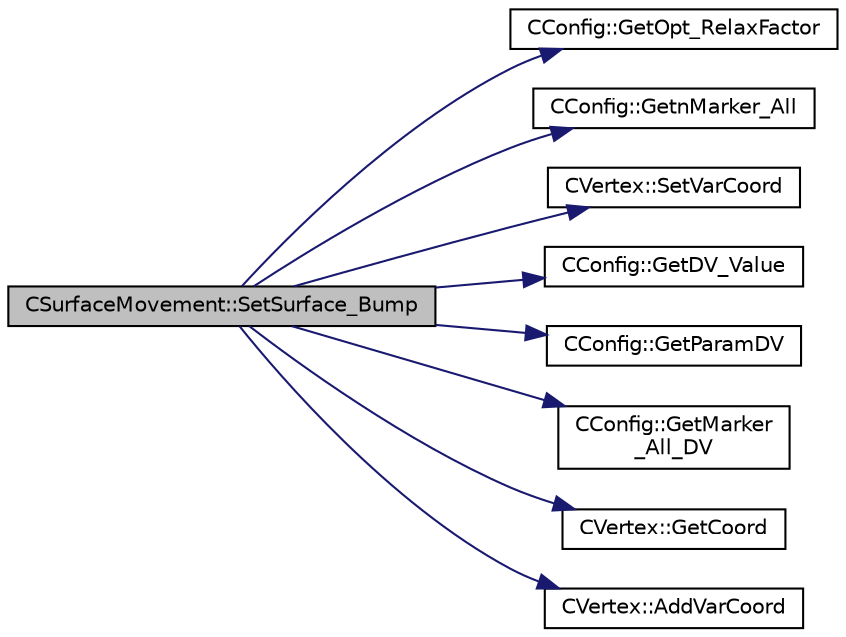 digraph "CSurfaceMovement::SetSurface_Bump"
{
  edge [fontname="Helvetica",fontsize="10",labelfontname="Helvetica",labelfontsize="10"];
  node [fontname="Helvetica",fontsize="10",shape=record];
  rankdir="LR";
  Node927 [label="CSurfaceMovement::SetSurface_Bump",height=0.2,width=0.4,color="black", fillcolor="grey75", style="filled", fontcolor="black"];
  Node927 -> Node928 [color="midnightblue",fontsize="10",style="solid",fontname="Helvetica"];
  Node928 [label="CConfig::GetOpt_RelaxFactor",height=0.2,width=0.4,color="black", fillcolor="white", style="filled",URL="$class_c_config.html#affef7bc6016955cb0cf49b3f774bc45a",tooltip="Get the scale factor for the line search. "];
  Node927 -> Node929 [color="midnightblue",fontsize="10",style="solid",fontname="Helvetica"];
  Node929 [label="CConfig::GetnMarker_All",height=0.2,width=0.4,color="black", fillcolor="white", style="filled",URL="$class_c_config.html#a300c4884edfc0c2acf395036439004f4",tooltip="Get the total number of boundary markers including send/receive domains. "];
  Node927 -> Node930 [color="midnightblue",fontsize="10",style="solid",fontname="Helvetica"];
  Node930 [label="CVertex::SetVarCoord",height=0.2,width=0.4,color="black", fillcolor="white", style="filled",URL="$class_c_vertex.html#a77faafc52f911c793851c71738fb85ba",tooltip="Set the value of the coordinate variation due to a surface modification. "];
  Node927 -> Node931 [color="midnightblue",fontsize="10",style="solid",fontname="Helvetica"];
  Node931 [label="CConfig::GetDV_Value",height=0.2,width=0.4,color="black", fillcolor="white", style="filled",URL="$class_c_config.html#ac50165b44d1c286c810585b89cd68f33",tooltip="Value of the design variable step, we use this value in design problems. "];
  Node927 -> Node932 [color="midnightblue",fontsize="10",style="solid",fontname="Helvetica"];
  Node932 [label="CConfig::GetParamDV",height=0.2,width=0.4,color="black", fillcolor="white", style="filled",URL="$class_c_config.html#a55ab8fc511c17d4b07ef0b5eea793e61",tooltip="Get a parameter of the particular design variable. "];
  Node927 -> Node933 [color="midnightblue",fontsize="10",style="solid",fontname="Helvetica"];
  Node933 [label="CConfig::GetMarker\l_All_DV",height=0.2,width=0.4,color="black", fillcolor="white", style="filled",URL="$class_c_config.html#a39608d00420cf8dd5357045aafdf2d23",tooltip="Get the DV information for a marker val_marker. "];
  Node927 -> Node934 [color="midnightblue",fontsize="10",style="solid",fontname="Helvetica"];
  Node934 [label="CVertex::GetCoord",height=0.2,width=0.4,color="black", fillcolor="white", style="filled",URL="$class_c_vertex.html#af0821dbe375150339a3c7e3879d8505f",tooltip="Get the value of the cartesian coordinate for the vertex. "];
  Node927 -> Node935 [color="midnightblue",fontsize="10",style="solid",fontname="Helvetica"];
  Node935 [label="CVertex::AddVarCoord",height=0.2,width=0.4,color="black", fillcolor="white", style="filled",URL="$class_c_vertex.html#aa8d4679ec3baf216d949e408a7aa526c",tooltip="Add the value of the coordinate variation due to a surface modification. "];
}
